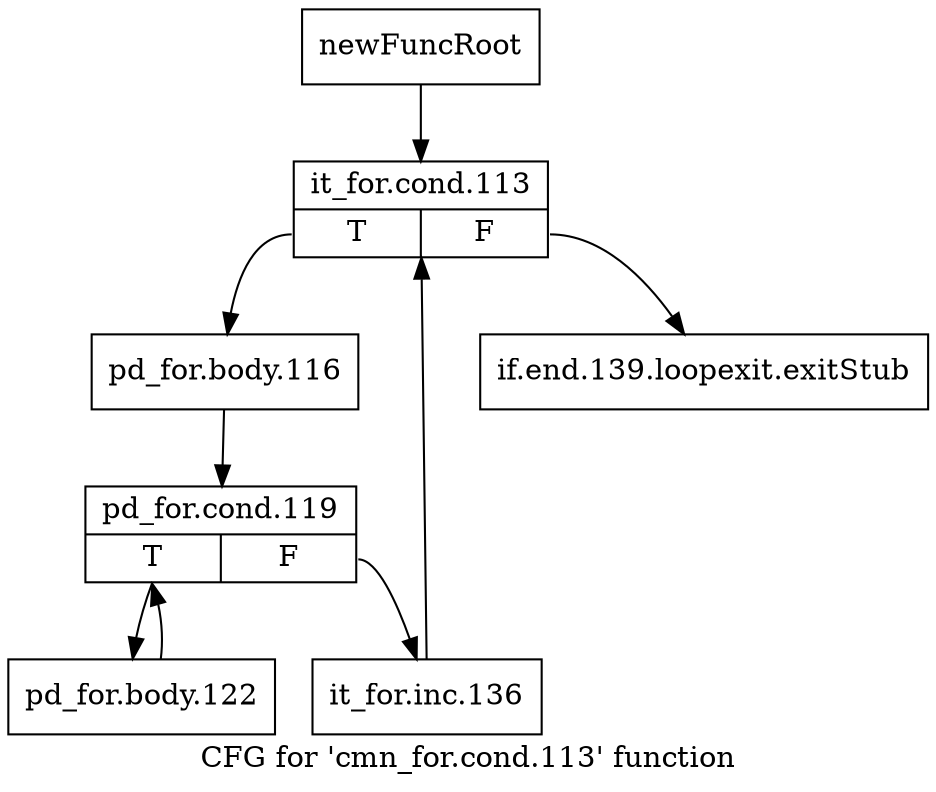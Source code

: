 digraph "CFG for 'cmn_for.cond.113' function" {
	label="CFG for 'cmn_for.cond.113' function";

	Node0x114eb40 [shape=record,label="{newFuncRoot}"];
	Node0x114eb40 -> Node0x114ebe0;
	Node0x114eb90 [shape=record,label="{if.end.139.loopexit.exitStub}"];
	Node0x114ebe0 [shape=record,label="{it_for.cond.113|{<s0>T|<s1>F}}"];
	Node0x114ebe0:s0 -> Node0x114ec30;
	Node0x114ebe0:s1 -> Node0x114eb90;
	Node0x114ec30 [shape=record,label="{pd_for.body.116}"];
	Node0x114ec30 -> Node0x114ec80;
	Node0x114ec80 [shape=record,label="{pd_for.cond.119|{<s0>T|<s1>F}}"];
	Node0x114ec80:s0 -> Node0x114ed20;
	Node0x114ec80:s1 -> Node0x114ecd0;
	Node0x114ecd0 [shape=record,label="{it_for.inc.136}"];
	Node0x114ecd0 -> Node0x114ebe0;
	Node0x114ed20 [shape=record,label="{pd_for.body.122}"];
	Node0x114ed20 -> Node0x114ec80;
}
